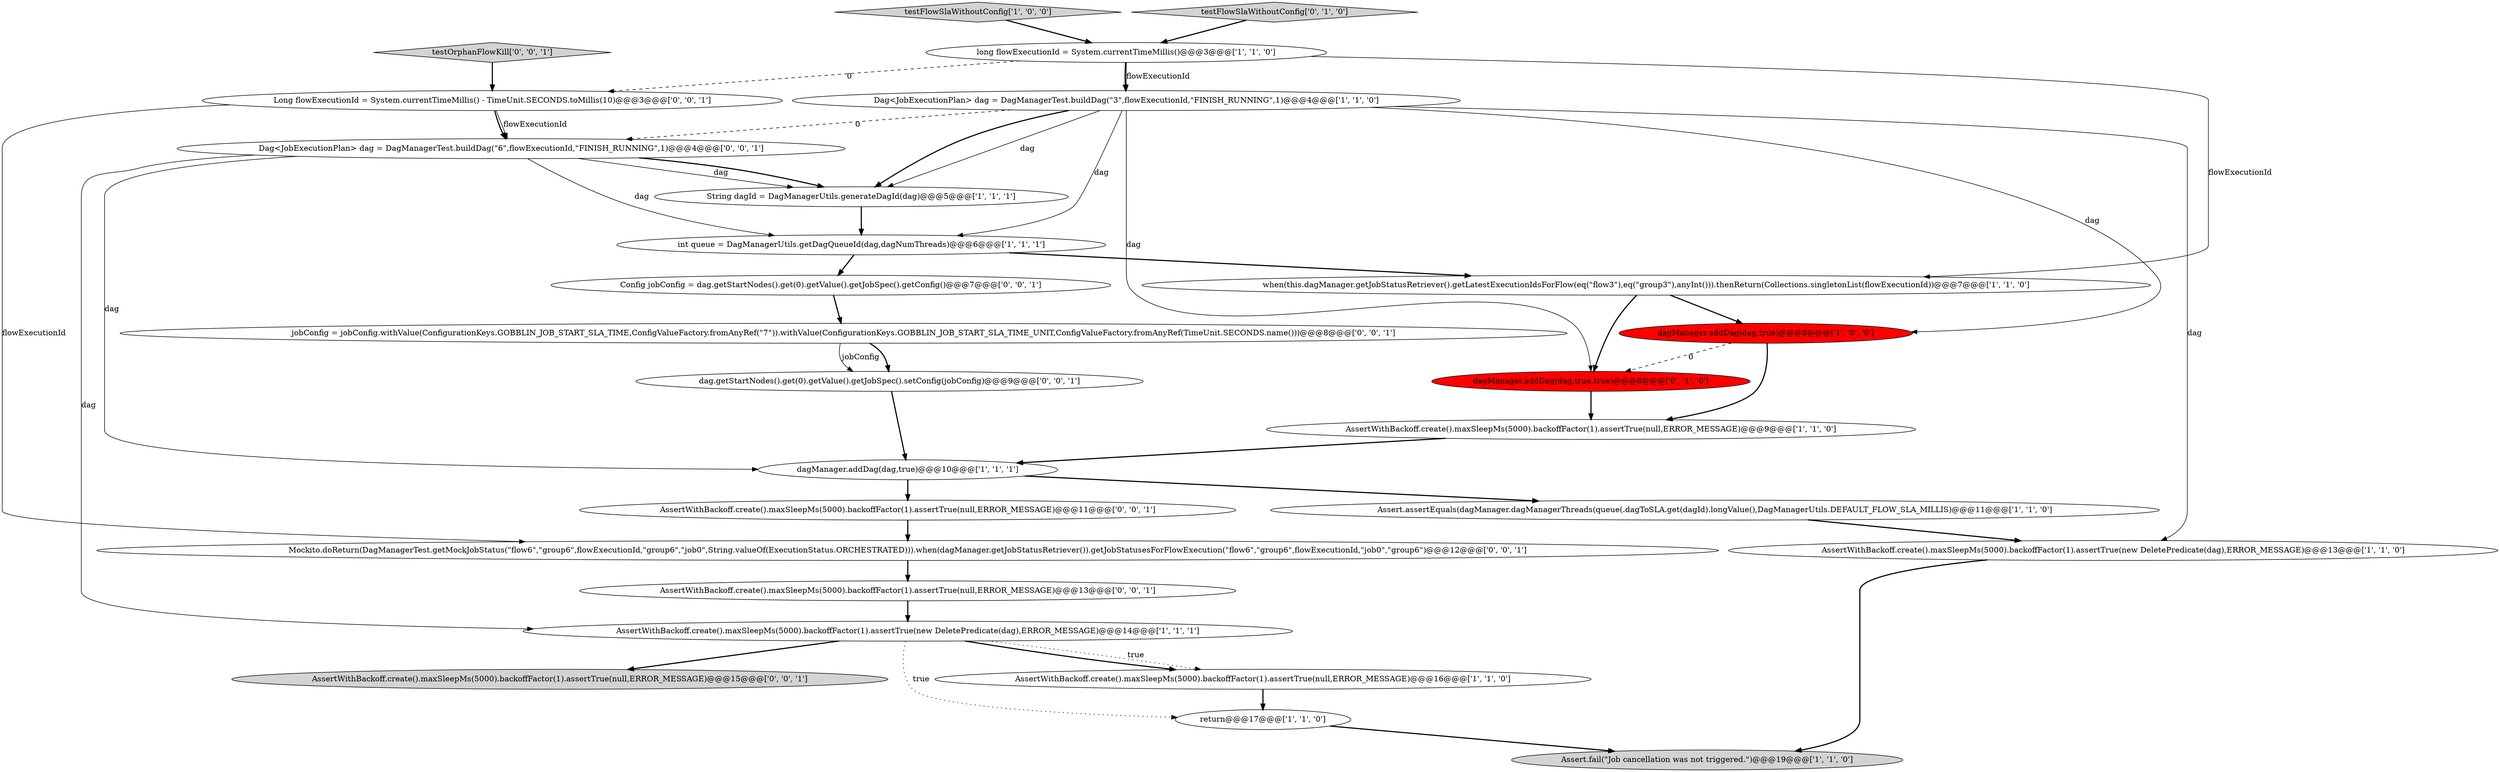 digraph {
8 [style = filled, label = "AssertWithBackoff.create().maxSleepMs(5000).backoffFactor(1).assertTrue(new DeletePredicate(dag),ERROR_MESSAGE)@@@14@@@['1', '1', '1']", fillcolor = white, shape = ellipse image = "AAA0AAABBB1BBB"];
4 [style = filled, label = "dagManager.addDag(dag,true)@@@8@@@['1', '0', '0']", fillcolor = red, shape = ellipse image = "AAA1AAABBB1BBB"];
10 [style = filled, label = "return@@@17@@@['1', '1', '0']", fillcolor = white, shape = ellipse image = "AAA0AAABBB1BBB"];
24 [style = filled, label = "AssertWithBackoff.create().maxSleepMs(5000).backoffFactor(1).assertTrue(null,ERROR_MESSAGE)@@@15@@@['0', '0', '1']", fillcolor = lightgray, shape = ellipse image = "AAA0AAABBB3BBB"];
21 [style = filled, label = "AssertWithBackoff.create().maxSleepMs(5000).backoffFactor(1).assertTrue(null,ERROR_MESSAGE)@@@13@@@['0', '0', '1']", fillcolor = white, shape = ellipse image = "AAA0AAABBB3BBB"];
13 [style = filled, label = "AssertWithBackoff.create().maxSleepMs(5000).backoffFactor(1).assertTrue(new DeletePredicate(dag),ERROR_MESSAGE)@@@13@@@['1', '1', '0']", fillcolor = white, shape = ellipse image = "AAA0AAABBB1BBB"];
2 [style = filled, label = "Assert.fail(\"Job cancellation was not triggered.\")@@@19@@@['1', '1', '0']", fillcolor = lightgray, shape = ellipse image = "AAA0AAABBB1BBB"];
17 [style = filled, label = "Long flowExecutionId = System.currentTimeMillis() - TimeUnit.SECONDS.toMillis(10)@@@3@@@['0', '0', '1']", fillcolor = white, shape = ellipse image = "AAA0AAABBB3BBB"];
15 [style = filled, label = "dagManager.addDag(dag,true,true)@@@8@@@['0', '1', '0']", fillcolor = red, shape = ellipse image = "AAA1AAABBB2BBB"];
26 [style = filled, label = "Config jobConfig = dag.getStartNodes().get(0).getValue().getJobSpec().getConfig()@@@7@@@['0', '0', '1']", fillcolor = white, shape = ellipse image = "AAA0AAABBB3BBB"];
11 [style = filled, label = "testFlowSlaWithoutConfig['1', '0', '0']", fillcolor = lightgray, shape = diamond image = "AAA0AAABBB1BBB"];
22 [style = filled, label = "testOrphanFlowKill['0', '0', '1']", fillcolor = lightgray, shape = diamond image = "AAA0AAABBB3BBB"];
23 [style = filled, label = "dag.getStartNodes().get(0).getValue().getJobSpec().setConfig(jobConfig)@@@9@@@['0', '0', '1']", fillcolor = white, shape = ellipse image = "AAA0AAABBB3BBB"];
1 [style = filled, label = "AssertWithBackoff.create().maxSleepMs(5000).backoffFactor(1).assertTrue(null,ERROR_MESSAGE)@@@16@@@['1', '1', '0']", fillcolor = white, shape = ellipse image = "AAA0AAABBB1BBB"];
16 [style = filled, label = "testFlowSlaWithoutConfig['0', '1', '0']", fillcolor = lightgray, shape = diamond image = "AAA0AAABBB2BBB"];
3 [style = filled, label = "String dagId = DagManagerUtils.generateDagId(dag)@@@5@@@['1', '1', '1']", fillcolor = white, shape = ellipse image = "AAA0AAABBB1BBB"];
5 [style = filled, label = "Assert.assertEquals(dagManager.dagManagerThreads(queue(.dagToSLA.get(dagId).longValue(),DagManagerUtils.DEFAULT_FLOW_SLA_MILLIS)@@@11@@@['1', '1', '0']", fillcolor = white, shape = ellipse image = "AAA0AAABBB1BBB"];
7 [style = filled, label = "int queue = DagManagerUtils.getDagQueueId(dag,dagNumThreads)@@@6@@@['1', '1', '1']", fillcolor = white, shape = ellipse image = "AAA0AAABBB1BBB"];
12 [style = filled, label = "dagManager.addDag(dag,true)@@@10@@@['1', '1', '1']", fillcolor = white, shape = ellipse image = "AAA0AAABBB1BBB"];
18 [style = filled, label = "jobConfig = jobConfig.withValue(ConfigurationKeys.GOBBLIN_JOB_START_SLA_TIME,ConfigValueFactory.fromAnyRef(\"7\")).withValue(ConfigurationKeys.GOBBLIN_JOB_START_SLA_TIME_UNIT,ConfigValueFactory.fromAnyRef(TimeUnit.SECONDS.name()))@@@8@@@['0', '0', '1']", fillcolor = white, shape = ellipse image = "AAA0AAABBB3BBB"];
9 [style = filled, label = "Dag<JobExecutionPlan> dag = DagManagerTest.buildDag(\"3\",flowExecutionId,\"FINISH_RUNNING\",1)@@@4@@@['1', '1', '0']", fillcolor = white, shape = ellipse image = "AAA0AAABBB1BBB"];
0 [style = filled, label = "AssertWithBackoff.create().maxSleepMs(5000).backoffFactor(1).assertTrue(null,ERROR_MESSAGE)@@@9@@@['1', '1', '0']", fillcolor = white, shape = ellipse image = "AAA0AAABBB1BBB"];
19 [style = filled, label = "Mockito.doReturn(DagManagerTest.getMockJobStatus(\"flow6\",\"group6\",flowExecutionId,\"group6\",\"job0\",String.valueOf(ExecutionStatus.ORCHESTRATED))).when(dagManager.getJobStatusRetriever()).getJobStatusesForFlowExecution(\"flow6\",\"group6\",flowExecutionId,\"job0\",\"group6\")@@@12@@@['0', '0', '1']", fillcolor = white, shape = ellipse image = "AAA0AAABBB3BBB"];
25 [style = filled, label = "Dag<JobExecutionPlan> dag = DagManagerTest.buildDag(\"6\",flowExecutionId,\"FINISH_RUNNING\",1)@@@4@@@['0', '0', '1']", fillcolor = white, shape = ellipse image = "AAA0AAABBB3BBB"];
14 [style = filled, label = "when(this.dagManager.getJobStatusRetriever().getLatestExecutionIdsForFlow(eq(\"flow3\"),eq(\"group3\"),anyInt())).thenReturn(Collections.singletonList(flowExecutionId))@@@7@@@['1', '1', '0']", fillcolor = white, shape = ellipse image = "AAA0AAABBB1BBB"];
6 [style = filled, label = "long flowExecutionId = System.currentTimeMillis()@@@3@@@['1', '1', '0']", fillcolor = white, shape = ellipse image = "AAA0AAABBB1BBB"];
20 [style = filled, label = "AssertWithBackoff.create().maxSleepMs(5000).backoffFactor(1).assertTrue(null,ERROR_MESSAGE)@@@11@@@['0', '0', '1']", fillcolor = white, shape = ellipse image = "AAA0AAABBB3BBB"];
17->25 [style = bold, label=""];
8->24 [style = bold, label=""];
25->12 [style = solid, label="dag"];
12->5 [style = bold, label=""];
18->23 [style = bold, label=""];
25->8 [style = solid, label="dag"];
16->6 [style = bold, label=""];
0->12 [style = bold, label=""];
11->6 [style = bold, label=""];
25->3 [style = bold, label=""];
21->8 [style = bold, label=""];
26->18 [style = bold, label=""];
12->20 [style = bold, label=""];
18->23 [style = solid, label="jobConfig"];
6->17 [style = dashed, label="0"];
9->13 [style = solid, label="dag"];
8->10 [style = dotted, label="true"];
6->9 [style = solid, label="flowExecutionId"];
17->25 [style = solid, label="flowExecutionId"];
25->7 [style = solid, label="dag"];
4->0 [style = bold, label=""];
17->19 [style = solid, label="flowExecutionId"];
7->14 [style = bold, label=""];
7->26 [style = bold, label=""];
9->3 [style = solid, label="dag"];
8->1 [style = bold, label=""];
8->1 [style = dotted, label="true"];
9->7 [style = solid, label="dag"];
3->7 [style = bold, label=""];
6->14 [style = solid, label="flowExecutionId"];
25->3 [style = solid, label="dag"];
4->15 [style = dashed, label="0"];
5->13 [style = bold, label=""];
15->0 [style = bold, label=""];
9->25 [style = dashed, label="0"];
13->2 [style = bold, label=""];
9->4 [style = solid, label="dag"];
9->3 [style = bold, label=""];
22->17 [style = bold, label=""];
10->2 [style = bold, label=""];
14->15 [style = bold, label=""];
23->12 [style = bold, label=""];
6->9 [style = bold, label=""];
20->19 [style = bold, label=""];
1->10 [style = bold, label=""];
9->15 [style = solid, label="dag"];
14->4 [style = bold, label=""];
19->21 [style = bold, label=""];
}
